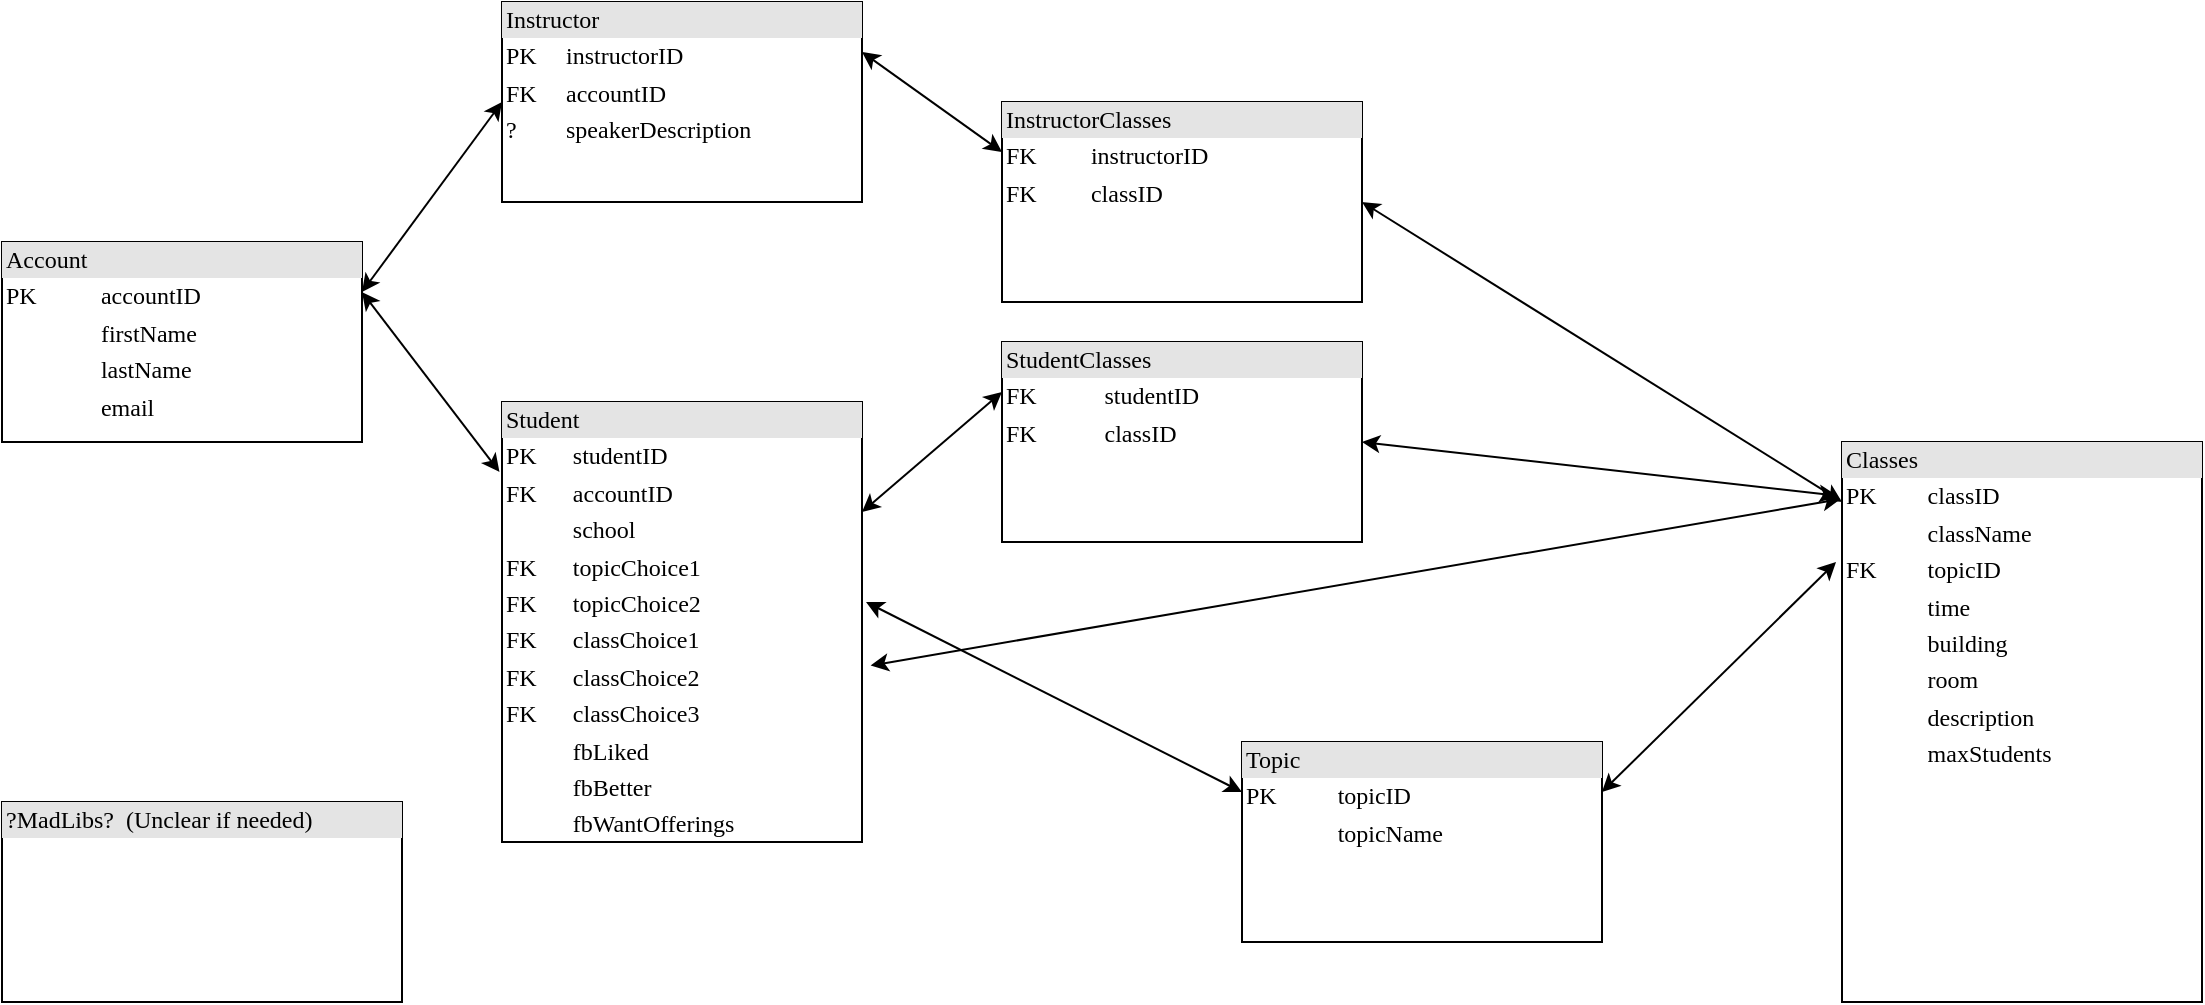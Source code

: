 <mxfile version="12.6.5" type="onedrive"><diagram name="Page-1" id="2ca16b54-16f6-2749-3443-fa8db7711227"><mxGraphModel dx="2226" dy="619" grid="1" gridSize="10" guides="1" tooltips="1" connect="1" arrows="1" fold="1" page="1" pageScale="1" pageWidth="1100" pageHeight="850" background="#ffffff" math="0" shadow="0"><root><mxCell id="0"/><mxCell id="1" parent="0"/><mxCell id="2ed32ef02a7f4228-2" value="&lt;div style=&quot;box-sizing: border-box ; width: 100% ; background: #e4e4e4 ; padding: 2px&quot;&gt;Account&lt;/div&gt;&lt;table style=&quot;width: 100% ; font-size: 1em&quot; cellpadding=&quot;2&quot; cellspacing=&quot;0&quot;&gt;&lt;tbody&gt;&lt;tr&gt;&lt;td&gt;PK&lt;/td&gt;&lt;td&gt;accountID&lt;/td&gt;&lt;/tr&gt;&lt;tr&gt;&lt;td&gt;&lt;br&gt;&lt;/td&gt;&lt;td&gt;firstName&lt;/td&gt;&lt;/tr&gt;&lt;tr&gt;&lt;td&gt;&lt;/td&gt;&lt;td&gt;lastName&lt;/td&gt;&lt;/tr&gt;&lt;tr&gt;&lt;td&gt;&lt;br&gt;&lt;/td&gt;&lt;td&gt;email&lt;br&gt;&lt;/td&gt;&lt;/tr&gt;&lt;/tbody&gt;&lt;/table&gt;" style="verticalAlign=top;align=left;overflow=fill;html=1;rounded=0;shadow=0;comic=0;labelBackgroundColor=none;strokeWidth=1;fontFamily=Verdana;fontSize=12" parent="1" vertex="1"><mxGeometry x="-130" y="160" width="180" height="100" as="geometry"/></mxCell><mxCell id="7g8zryr3U9fQUQVFz-jU-3" value="&lt;div style=&quot;box-sizing: border-box ; width: 100% ; background: #e4e4e4 ; padding: 2px&quot;&gt;Student&lt;/div&gt;&lt;table style=&quot;width: 100% ; font-size: 1em&quot; cellpadding=&quot;2&quot; cellspacing=&quot;0&quot;&gt;&lt;tbody&gt;&lt;tr&gt;&lt;td&gt;PK&lt;/td&gt;&lt;td&gt;studentID&lt;/td&gt;&lt;/tr&gt;&lt;tr&gt;&lt;td&gt;FK&lt;/td&gt;&lt;td&gt;accountID&lt;/td&gt;&lt;/tr&gt;&lt;tr&gt;&lt;td&gt;&lt;/td&gt;&lt;td&gt;school&lt;/td&gt;&lt;/tr&gt;&lt;tr&gt;&lt;td&gt;FK&lt;/td&gt;&lt;td&gt;topicChoice1&lt;/td&gt;&lt;/tr&gt;&lt;tr&gt;&lt;td&gt;FK&lt;/td&gt;&lt;td&gt;topicChoice2&lt;/td&gt;&lt;/tr&gt;&lt;tr&gt;&lt;td&gt;FK&lt;/td&gt;&lt;td&gt;classChoice1&lt;/td&gt;&lt;/tr&gt;&lt;tr&gt;&lt;td&gt;FK&lt;/td&gt;&lt;td&gt;classChoice2&lt;/td&gt;&lt;/tr&gt;&lt;tr&gt;&lt;td&gt;FK&lt;/td&gt;&lt;td&gt;classChoice3&lt;/td&gt;&lt;/tr&gt;&lt;tr&gt;&lt;td&gt;&lt;br&gt;&lt;/td&gt;&lt;td&gt;fbLiked&lt;/td&gt;&lt;/tr&gt;&lt;tr&gt;&lt;td&gt;&lt;br&gt;&lt;/td&gt;&lt;td&gt;fbBetter&lt;/td&gt;&lt;/tr&gt;&lt;tr&gt;&lt;td&gt;&lt;br&gt;&lt;/td&gt;&lt;td&gt;fbWantOfferings&lt;/td&gt;&lt;/tr&gt;&lt;/tbody&gt;&lt;/table&gt;" style="verticalAlign=top;align=left;overflow=fill;html=1;rounded=0;shadow=0;comic=0;labelBackgroundColor=none;strokeWidth=1;fontFamily=Verdana;fontSize=12" parent="1" vertex="1"><mxGeometry x="120" y="240" width="180" height="220" as="geometry"/></mxCell><mxCell id="7g8zryr3U9fQUQVFz-jU-4" value="&lt;div style=&quot;box-sizing: border-box ; width: 100% ; background: #e4e4e4 ; padding: 2px&quot;&gt;Topic&lt;/div&gt;&lt;table style=&quot;width: 100% ; font-size: 1em&quot; cellpadding=&quot;2&quot; cellspacing=&quot;0&quot;&gt;&lt;tbody&gt;&lt;tr&gt;&lt;td&gt;PK&lt;/td&gt;&lt;td&gt;topicID&lt;/td&gt;&lt;/tr&gt;&lt;tr&gt;&lt;td&gt;&lt;br&gt;&lt;/td&gt;&lt;td&gt;topicName&lt;/td&gt;&lt;/tr&gt;&lt;/tbody&gt;&lt;/table&gt;" style="verticalAlign=top;align=left;overflow=fill;html=1;rounded=0;shadow=0;comic=0;labelBackgroundColor=none;strokeWidth=1;fontFamily=Verdana;fontSize=12" parent="1" vertex="1"><mxGeometry x="490" y="410" width="180" height="100" as="geometry"/></mxCell><mxCell id="7g8zryr3U9fQUQVFz-jU-5" value="&lt;div style=&quot;box-sizing: border-box ; width: 100% ; background: #e4e4e4 ; padding: 2px&quot;&gt;Instructor&lt;/div&gt;&lt;table style=&quot;width: 100% ; font-size: 1em&quot; cellpadding=&quot;2&quot; cellspacing=&quot;0&quot;&gt;&lt;tbody&gt;&lt;tr&gt;&lt;td&gt;PK&lt;/td&gt;&lt;td&gt;instructorID&lt;/td&gt;&lt;/tr&gt;&lt;tr&gt;&lt;td&gt;FK&lt;/td&gt;&lt;td&gt;accountID&lt;/td&gt;&lt;/tr&gt;&lt;tr&gt;&lt;td&gt;?&lt;/td&gt;&lt;td&gt;speakerDescription&lt;br&gt;&lt;/td&gt;&lt;/tr&gt;&lt;/tbody&gt;&lt;/table&gt;" style="verticalAlign=top;align=left;overflow=fill;html=1;rounded=0;shadow=0;comic=0;labelBackgroundColor=none;strokeWidth=1;fontFamily=Verdana;fontSize=12" parent="1" vertex="1"><mxGeometry x="120" y="40" width="180" height="100" as="geometry"/></mxCell><mxCell id="7g8zryr3U9fQUQVFz-jU-7" value="" style="endArrow=classic;startArrow=classic;html=1;exitX=-0.007;exitY=0.159;exitDx=0;exitDy=0;entryX=1;entryY=0.25;entryDx=0;entryDy=0;exitPerimeter=0;" parent="1" source="7g8zryr3U9fQUQVFz-jU-3" target="2ed32ef02a7f4228-2" edge="1"><mxGeometry width="50" height="50" relative="1" as="geometry"><mxPoint x="410" y="175" as="sourcePoint"/><mxPoint x="460" y="125" as="targetPoint"/></mxGeometry></mxCell><mxCell id="7g8zryr3U9fQUQVFz-jU-8" value="" style="endArrow=classic;startArrow=classic;html=1;exitX=0;exitY=0.5;exitDx=0;exitDy=0;entryX=1;entryY=0.25;entryDx=0;entryDy=0;" parent="1" source="7g8zryr3U9fQUQVFz-jU-5" target="2ed32ef02a7f4228-2" edge="1"><mxGeometry width="50" height="50" relative="1" as="geometry"><mxPoint x="411.26" y="250.6" as="sourcePoint"/><mxPoint x="470" y="135" as="targetPoint"/></mxGeometry></mxCell><mxCell id="7g8zryr3U9fQUQVFz-jU-10" value="&lt;div style=&quot;box-sizing: border-box ; width: 100% ; background: #e4e4e4 ; padding: 2px&quot;&gt;Classes&lt;/div&gt;&lt;table style=&quot;width: 100% ; font-size: 1em&quot; cellpadding=&quot;2&quot; cellspacing=&quot;0&quot;&gt;&lt;tbody&gt;&lt;tr&gt;&lt;td&gt;PK&lt;/td&gt;&lt;td&gt;classID&lt;/td&gt;&lt;/tr&gt;&lt;tr&gt;&lt;td&gt;&lt;br&gt;&lt;/td&gt;&lt;td&gt;className&lt;/td&gt;&lt;/tr&gt;&lt;tr&gt;&lt;td&gt;FK&lt;/td&gt;&lt;td&gt;topicID&lt;/td&gt;&lt;/tr&gt;&lt;tr&gt;&lt;td&gt;&lt;br&gt;&lt;/td&gt;&lt;td&gt;time&lt;/td&gt;&lt;/tr&gt;&lt;tr&gt;&lt;td&gt;&lt;br&gt;&lt;/td&gt;&lt;td&gt;building&lt;/td&gt;&lt;/tr&gt;&lt;tr&gt;&lt;td&gt;&lt;br&gt;&lt;/td&gt;&lt;td&gt;room&lt;/td&gt;&lt;/tr&gt;&lt;tr&gt;&lt;td&gt;&lt;br&gt;&lt;/td&gt;&lt;td&gt;description&lt;/td&gt;&lt;/tr&gt;&lt;tr&gt;&lt;td&gt;&lt;br&gt;&lt;/td&gt;&lt;td&gt;maxStudents&lt;/td&gt;&lt;/tr&gt;&lt;/tbody&gt;&lt;/table&gt;" style="verticalAlign=top;align=left;overflow=fill;html=1;rounded=0;shadow=0;comic=0;labelBackgroundColor=none;strokeWidth=1;fontFamily=Verdana;fontSize=12" parent="1" vertex="1"><mxGeometry x="790" y="260" width="180" height="280" as="geometry"/></mxCell><mxCell id="7g8zryr3U9fQUQVFz-jU-11" value="" style="endArrow=classic;startArrow=classic;html=1;exitX=1;exitY=0.25;exitDx=0;exitDy=0;" parent="1" source="7g8zryr3U9fQUQVFz-jU-4" edge="1"><mxGeometry width="50" height="50" relative="1" as="geometry"><mxPoint x="410" y="252.5" as="sourcePoint"/><mxPoint x="787" y="320" as="targetPoint"/></mxGeometry></mxCell><mxCell id="7g8zryr3U9fQUQVFz-jU-12" value="" style="endArrow=classic;startArrow=classic;html=1;exitX=1;exitY=0.25;exitDx=0;exitDy=0;entryX=0;entryY=0.25;entryDx=0;entryDy=0;" parent="1" source="7g8zryr3U9fQUQVFz-jU-5" target="7g8zryr3U9fQUQVFz-jU-20" edge="1"><mxGeometry width="50" height="50" relative="1" as="geometry"><mxPoint x="420" y="475" as="sourcePoint"/><mxPoint x="340" y="100" as="targetPoint"/></mxGeometry></mxCell><mxCell id="7g8zryr3U9fQUQVFz-jU-13" value="" style="endArrow=classic;startArrow=classic;html=1;exitX=1.024;exitY=0.599;exitDx=0;exitDy=0;entryX=-0.004;entryY=0.102;entryDx=0;entryDy=0;entryPerimeter=0;exitPerimeter=0;" parent="1" source="7g8zryr3U9fQUQVFz-jU-3" target="7g8zryr3U9fQUQVFz-jU-10" edge="1"><mxGeometry width="50" height="50" relative="1" as="geometry"><mxPoint x="430" y="485" as="sourcePoint"/><mxPoint x="757.12" y="382.32" as="targetPoint"/></mxGeometry></mxCell><mxCell id="7g8zryr3U9fQUQVFz-jU-14" value="" style="endArrow=classic;startArrow=classic;html=1;entryX=0;entryY=0.25;entryDx=0;entryDy=0;" parent="1" target="7g8zryr3U9fQUQVFz-jU-4" edge="1"><mxGeometry width="50" height="50" relative="1" as="geometry"><mxPoint x="302" y="340" as="sourcePoint"/><mxPoint x="797.12" y="352.32" as="targetPoint"/></mxGeometry></mxCell><mxCell id="7g8zryr3U9fQUQVFz-jU-15" value="&lt;div style=&quot;box-sizing: border-box ; width: 100% ; background: #e4e4e4 ; padding: 2px&quot;&gt;StudentClasses&lt;/div&gt;&lt;table style=&quot;width: 100% ; font-size: 1em&quot; cellpadding=&quot;2&quot; cellspacing=&quot;0&quot;&gt;&lt;tbody&gt;&lt;tr&gt;&lt;td&gt;FK&lt;/td&gt;&lt;td&gt;studentID&lt;/td&gt;&lt;/tr&gt;&lt;tr&gt;&lt;td&gt;FK&lt;/td&gt;&lt;td&gt;classID&lt;/td&gt;&lt;/tr&gt;&lt;/tbody&gt;&lt;/table&gt;" style="verticalAlign=top;align=left;overflow=fill;html=1;rounded=0;shadow=0;comic=0;labelBackgroundColor=none;strokeWidth=1;fontFamily=Verdana;fontSize=12" parent="1" vertex="1"><mxGeometry x="370" y="210" width="180" height="100" as="geometry"/></mxCell><mxCell id="7g8zryr3U9fQUQVFz-jU-17" value="" style="endArrow=classic;startArrow=classic;html=1;entryX=0;entryY=0.25;entryDx=0;entryDy=0;exitX=1;exitY=0.25;exitDx=0;exitDy=0;" parent="1" source="7g8zryr3U9fQUQVFz-jU-3" target="7g8zryr3U9fQUQVFz-jU-15" edge="1"><mxGeometry width="50" height="50" relative="1" as="geometry"><mxPoint x="220" y="520" as="sourcePoint"/><mxPoint x="270" y="470" as="targetPoint"/></mxGeometry></mxCell><mxCell id="7g8zryr3U9fQUQVFz-jU-18" value="" style="endArrow=classic;startArrow=classic;html=1;entryX=-0.013;entryY=0.096;entryDx=0;entryDy=0;exitX=1;exitY=0.5;exitDx=0;exitDy=0;entryPerimeter=0;" parent="1" source="7g8zryr3U9fQUQVFz-jU-15" target="7g8zryr3U9fQUQVFz-jU-10" edge="1"><mxGeometry width="50" height="50" relative="1" as="geometry"><mxPoint x="250" y="272.5" as="sourcePoint"/><mxPoint x="390" y="225" as="targetPoint"/></mxGeometry></mxCell><mxCell id="7g8zryr3U9fQUQVFz-jU-20" value="&lt;div style=&quot;box-sizing: border-box ; width: 100% ; background: #e4e4e4 ; padding: 2px&quot;&gt;InstructorClasses&lt;/div&gt;&lt;table style=&quot;width: 100% ; font-size: 1em&quot; cellpadding=&quot;2&quot; cellspacing=&quot;0&quot;&gt;&lt;tbody&gt;&lt;tr&gt;&lt;td&gt;FK&lt;/td&gt;&lt;td&gt;instructorID&lt;/td&gt;&lt;/tr&gt;&lt;tr&gt;&lt;td&gt;FK&lt;/td&gt;&lt;td&gt;classID&lt;/td&gt;&lt;/tr&gt;&lt;/tbody&gt;&lt;/table&gt;" style="verticalAlign=top;align=left;overflow=fill;html=1;rounded=0;shadow=0;comic=0;labelBackgroundColor=none;strokeWidth=1;fontFamily=Verdana;fontSize=12" parent="1" vertex="1"><mxGeometry x="370" y="90" width="180" height="100" as="geometry"/></mxCell><mxCell id="7g8zryr3U9fQUQVFz-jU-21" value="" style="endArrow=classic;startArrow=classic;html=1;exitX=1;exitY=0.5;exitDx=0;exitDy=0;entryX=0;entryY=0.107;entryDx=0;entryDy=0;entryPerimeter=0;" parent="1" source="7g8zryr3U9fQUQVFz-jU-20" target="7g8zryr3U9fQUQVFz-jU-10" edge="1"><mxGeometry width="50" height="50" relative="1" as="geometry"><mxPoint x="310" y="75" as="sourcePoint"/><mxPoint x="380" y="125" as="targetPoint"/></mxGeometry></mxCell><mxCell id="7g8zryr3U9fQUQVFz-jU-24" value="&lt;div style=&quot;box-sizing: border-box ; width: 100% ; background: #e4e4e4 ; padding: 2px&quot;&gt;?MadLibs?&amp;nbsp; (Unclear if needed)&lt;/div&gt;&lt;table style=&quot;width: 100% ; font-size: 1em&quot; cellpadding=&quot;2&quot; cellspacing=&quot;0&quot;&gt;&lt;tbody&gt;&lt;/tbody&gt;&lt;/table&gt;" style="verticalAlign=top;align=left;overflow=fill;html=1;rounded=0;shadow=0;comic=0;labelBackgroundColor=none;strokeWidth=1;fontFamily=Verdana;fontSize=12" parent="1" vertex="1"><mxGeometry x="-130" y="440" width="200" height="100" as="geometry"/></mxCell></root></mxGraphModel></diagram></mxfile>